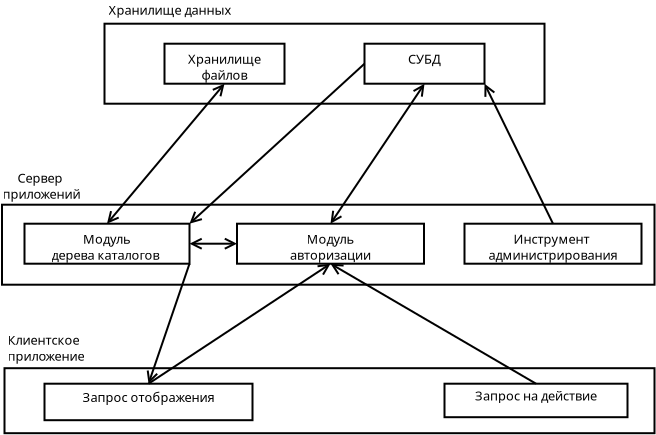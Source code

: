 <?xml version="1.0" encoding="UTF-8"?>
<dia:diagram xmlns:dia="http://www.lysator.liu.se/~alla/dia/">
  <dia:layer name="Фон" visible="true" active="true">
    <dia:object type="Standard - Box" version="0" id="O0">
      <dia:attribute name="obj_pos">
        <dia:point val="-76,20.225"/>
      </dia:attribute>
      <dia:attribute name="obj_bb">
        <dia:rectangle val="-76.05,20.175;-43.45,23.525"/>
      </dia:attribute>
      <dia:attribute name="elem_corner">
        <dia:point val="-76,20.225"/>
      </dia:attribute>
      <dia:attribute name="elem_width">
        <dia:real val="32.5"/>
      </dia:attribute>
      <dia:attribute name="elem_height">
        <dia:real val="3.25"/>
      </dia:attribute>
      <dia:attribute name="border_width">
        <dia:real val="0.1"/>
      </dia:attribute>
      <dia:attribute name="show_background">
        <dia:boolean val="true"/>
      </dia:attribute>
    </dia:object>
    <dia:object type="Standard - Box" version="0" id="O1">
      <dia:attribute name="obj_pos">
        <dia:point val="-76.125,12.05"/>
      </dia:attribute>
      <dia:attribute name="obj_bb">
        <dia:rectangle val="-76.175,12;-43.45,16.1"/>
      </dia:attribute>
      <dia:attribute name="elem_corner">
        <dia:point val="-76.125,12.05"/>
      </dia:attribute>
      <dia:attribute name="elem_width">
        <dia:real val="32.625"/>
      </dia:attribute>
      <dia:attribute name="elem_height">
        <dia:real val="4"/>
      </dia:attribute>
      <dia:attribute name="border_width">
        <dia:real val="0.1"/>
      </dia:attribute>
      <dia:attribute name="show_background">
        <dia:boolean val="true"/>
      </dia:attribute>
    </dia:object>
    <dia:object type="Standard - Box" version="0" id="O2">
      <dia:attribute name="obj_pos">
        <dia:point val="-71,3"/>
      </dia:attribute>
      <dia:attribute name="obj_bb">
        <dia:rectangle val="-71.05,2.95;-48.95,7.05"/>
      </dia:attribute>
      <dia:attribute name="elem_corner">
        <dia:point val="-71,3"/>
      </dia:attribute>
      <dia:attribute name="elem_width">
        <dia:real val="22"/>
      </dia:attribute>
      <dia:attribute name="elem_height">
        <dia:real val="4"/>
      </dia:attribute>
      <dia:attribute name="border_width">
        <dia:real val="0.1"/>
      </dia:attribute>
      <dia:attribute name="show_background">
        <dia:boolean val="true"/>
      </dia:attribute>
    </dia:object>
    <dia:object type="Standard - Text" version="1" id="O3">
      <dia:attribute name="obj_pos">
        <dia:point val="-70.8,2.55"/>
      </dia:attribute>
      <dia:attribute name="obj_bb">
        <dia:rectangle val="-70.8,1.955;-64.15,3.502"/>
      </dia:attribute>
      <dia:attribute name="text">
        <dia:composite type="text">
          <dia:attribute name="string">
            <dia:string>#Хранилище данных
#</dia:string>
          </dia:attribute>
          <dia:attribute name="font">
            <dia:font family="sans" style="0" name="Helvetica"/>
          </dia:attribute>
          <dia:attribute name="height">
            <dia:real val="0.8"/>
          </dia:attribute>
          <dia:attribute name="pos">
            <dia:point val="-70.8,2.55"/>
          </dia:attribute>
          <dia:attribute name="color">
            <dia:color val="#000000"/>
          </dia:attribute>
          <dia:attribute name="alignment">
            <dia:enum val="0"/>
          </dia:attribute>
        </dia:composite>
      </dia:attribute>
      <dia:attribute name="valign">
        <dia:enum val="3"/>
      </dia:attribute>
    </dia:object>
    <dia:object type="Standard - Text" version="1" id="O4">
      <dia:attribute name="obj_pos">
        <dia:point val="-59.812,14.05"/>
      </dia:attribute>
      <dia:attribute name="obj_bb">
        <dia:rectangle val="-59.812,13.455;-59.812,14.203"/>
      </dia:attribute>
      <dia:attribute name="text">
        <dia:composite type="text">
          <dia:attribute name="string">
            <dia:string>##</dia:string>
          </dia:attribute>
          <dia:attribute name="font">
            <dia:font family="sans" style="0" name="Helvetica"/>
          </dia:attribute>
          <dia:attribute name="height">
            <dia:real val="0.8"/>
          </dia:attribute>
          <dia:attribute name="pos">
            <dia:point val="-59.812,14.05"/>
          </dia:attribute>
          <dia:attribute name="color">
            <dia:color val="#000000"/>
          </dia:attribute>
          <dia:attribute name="alignment">
            <dia:enum val="0"/>
          </dia:attribute>
        </dia:composite>
      </dia:attribute>
      <dia:attribute name="valign">
        <dia:enum val="3"/>
      </dia:attribute>
      <dia:connections>
        <dia:connection handle="0" to="O1" connection="8"/>
      </dia:connections>
    </dia:object>
    <dia:object type="Standard - Text" version="1" id="O5">
      <dia:attribute name="obj_pos">
        <dia:point val="-74.15,10.95"/>
      </dia:attribute>
      <dia:attribute name="obj_bb">
        <dia:rectangle val="-76.281,10.355;-72.019,11.902"/>
      </dia:attribute>
      <dia:attribute name="text">
        <dia:composite type="text">
          <dia:attribute name="string">
            <dia:string>#Сервер 
приложений#</dia:string>
          </dia:attribute>
          <dia:attribute name="font">
            <dia:font family="sans" style="0" name="Helvetica"/>
          </dia:attribute>
          <dia:attribute name="height">
            <dia:real val="0.8"/>
          </dia:attribute>
          <dia:attribute name="pos">
            <dia:point val="-74.15,10.95"/>
          </dia:attribute>
          <dia:attribute name="color">
            <dia:color val="#000000"/>
          </dia:attribute>
          <dia:attribute name="alignment">
            <dia:enum val="1"/>
          </dia:attribute>
        </dia:composite>
      </dia:attribute>
      <dia:attribute name="valign">
        <dia:enum val="3"/>
      </dia:attribute>
    </dia:object>
    <dia:object type="Standard - Box" version="0" id="O6">
      <dia:attribute name="obj_pos">
        <dia:point val="-53,13"/>
      </dia:attribute>
      <dia:attribute name="obj_bb">
        <dia:rectangle val="-53.05,12.95;-44.1,15.05"/>
      </dia:attribute>
      <dia:attribute name="elem_corner">
        <dia:point val="-53,13"/>
      </dia:attribute>
      <dia:attribute name="elem_width">
        <dia:real val="8.85"/>
      </dia:attribute>
      <dia:attribute name="elem_height">
        <dia:real val="2"/>
      </dia:attribute>
      <dia:attribute name="border_width">
        <dia:real val="0.1"/>
      </dia:attribute>
      <dia:attribute name="show_background">
        <dia:boolean val="true"/>
      </dia:attribute>
    </dia:object>
    <dia:object type="Standard - Text" version="1" id="O7">
      <dia:attribute name="obj_pos">
        <dia:point val="-59.575,13.85"/>
      </dia:attribute>
      <dia:attribute name="obj_bb">
        <dia:rectangle val="-59.594,13.236;-59.575,14.04"/>
      </dia:attribute>
      <dia:attribute name="text">
        <dia:composite type="text">
          <dia:attribute name="string">
            <dia:string>##</dia:string>
          </dia:attribute>
          <dia:attribute name="font">
            <dia:font family="sans" style="0" name="Helvetica"/>
          </dia:attribute>
          <dia:attribute name="height">
            <dia:real val="0.8"/>
          </dia:attribute>
          <dia:attribute name="pos">
            <dia:point val="-59.575,13.85"/>
          </dia:attribute>
          <dia:attribute name="color">
            <dia:color val="#000000"/>
          </dia:attribute>
          <dia:attribute name="alignment">
            <dia:enum val="0"/>
          </dia:attribute>
        </dia:composite>
      </dia:attribute>
      <dia:attribute name="valign">
        <dia:enum val="3"/>
      </dia:attribute>
    </dia:object>
    <dia:object type="Standard - Text" version="1" id="O8">
      <dia:attribute name="obj_pos">
        <dia:point val="-64.175,13.7"/>
      </dia:attribute>
      <dia:attribute name="obj_bb">
        <dia:rectangle val="-64.175,13.105;-64.175,13.852"/>
      </dia:attribute>
      <dia:attribute name="text">
        <dia:composite type="text">
          <dia:attribute name="string">
            <dia:string>##</dia:string>
          </dia:attribute>
          <dia:attribute name="font">
            <dia:font family="sans" style="0" name="Helvetica"/>
          </dia:attribute>
          <dia:attribute name="height">
            <dia:real val="0.8"/>
          </dia:attribute>
          <dia:attribute name="pos">
            <dia:point val="-64.175,13.7"/>
          </dia:attribute>
          <dia:attribute name="color">
            <dia:color val="#000000"/>
          </dia:attribute>
          <dia:attribute name="alignment">
            <dia:enum val="0"/>
          </dia:attribute>
        </dia:composite>
      </dia:attribute>
      <dia:attribute name="valign">
        <dia:enum val="3"/>
      </dia:attribute>
    </dia:object>
    <dia:object type="Standard - Text" version="1" id="O9">
      <dia:attribute name="obj_pos">
        <dia:point val="-53.975,7"/>
      </dia:attribute>
      <dia:attribute name="obj_bb">
        <dia:rectangle val="-53.994,6.386;-53.975,7.19"/>
      </dia:attribute>
      <dia:attribute name="text">
        <dia:composite type="text">
          <dia:attribute name="string">
            <dia:string>##</dia:string>
          </dia:attribute>
          <dia:attribute name="font">
            <dia:font family="sans" style="0" name="Helvetica"/>
          </dia:attribute>
          <dia:attribute name="height">
            <dia:real val="0.8"/>
          </dia:attribute>
          <dia:attribute name="pos">
            <dia:point val="-53.975,7"/>
          </dia:attribute>
          <dia:attribute name="color">
            <dia:color val="#000000"/>
          </dia:attribute>
          <dia:attribute name="alignment">
            <dia:enum val="0"/>
          </dia:attribute>
        </dia:composite>
      </dia:attribute>
      <dia:attribute name="valign">
        <dia:enum val="3"/>
      </dia:attribute>
    </dia:object>
    <dia:object type="Standard - Text" version="1" id="O10">
      <dia:attribute name="obj_pos">
        <dia:point val="-48.575,14"/>
      </dia:attribute>
      <dia:attribute name="obj_bb">
        <dia:rectangle val="-52.025,13.405;-45.125,15.752"/>
      </dia:attribute>
      <dia:attribute name="text">
        <dia:composite type="text">
          <dia:attribute name="string">
            <dia:string>#Инструмент 
администрирования
#</dia:string>
          </dia:attribute>
          <dia:attribute name="font">
            <dia:font family="sans" style="0" name="Helvetica"/>
          </dia:attribute>
          <dia:attribute name="height">
            <dia:real val="0.8"/>
          </dia:attribute>
          <dia:attribute name="pos">
            <dia:point val="-48.575,14"/>
          </dia:attribute>
          <dia:attribute name="color">
            <dia:color val="#000000"/>
          </dia:attribute>
          <dia:attribute name="alignment">
            <dia:enum val="1"/>
          </dia:attribute>
        </dia:composite>
      </dia:attribute>
      <dia:attribute name="valign">
        <dia:enum val="3"/>
      </dia:attribute>
      <dia:connections>
        <dia:connection handle="0" to="O6" connection="8"/>
      </dia:connections>
    </dia:object>
    <dia:object type="Standard - Box" version="0" id="O11">
      <dia:attribute name="obj_pos">
        <dia:point val="-64.375,13"/>
      </dia:attribute>
      <dia:attribute name="obj_bb">
        <dia:rectangle val="-64.425,12.95;-54.975,15.05"/>
      </dia:attribute>
      <dia:attribute name="elem_corner">
        <dia:point val="-64.375,13"/>
      </dia:attribute>
      <dia:attribute name="elem_width">
        <dia:real val="9.35"/>
      </dia:attribute>
      <dia:attribute name="elem_height">
        <dia:real val="2"/>
      </dia:attribute>
      <dia:attribute name="border_width">
        <dia:real val="0.1"/>
      </dia:attribute>
      <dia:attribute name="show_background">
        <dia:boolean val="true"/>
      </dia:attribute>
    </dia:object>
    <dia:object type="Standard - Text" version="1" id="O12">
      <dia:attribute name="obj_pos">
        <dia:point val="-59.7,14"/>
      </dia:attribute>
      <dia:attribute name="obj_bb">
        <dia:rectangle val="-61.877,13.405;-57.523,15.752"/>
      </dia:attribute>
      <dia:attribute name="text">
        <dia:composite type="text">
          <dia:attribute name="string">
            <dia:string>#Модуль
авторизации
#</dia:string>
          </dia:attribute>
          <dia:attribute name="font">
            <dia:font family="sans" style="0" name="Helvetica"/>
          </dia:attribute>
          <dia:attribute name="height">
            <dia:real val="0.8"/>
          </dia:attribute>
          <dia:attribute name="pos">
            <dia:point val="-59.7,14"/>
          </dia:attribute>
          <dia:attribute name="color">
            <dia:color val="#000000"/>
          </dia:attribute>
          <dia:attribute name="alignment">
            <dia:enum val="1"/>
          </dia:attribute>
        </dia:composite>
      </dia:attribute>
      <dia:attribute name="valign">
        <dia:enum val="3"/>
      </dia:attribute>
      <dia:connections>
        <dia:connection handle="0" to="O11" connection="8"/>
      </dia:connections>
    </dia:object>
    <dia:object type="Standard - Box" version="0" id="O13">
      <dia:attribute name="obj_pos">
        <dia:point val="-75,13"/>
      </dia:attribute>
      <dia:attribute name="obj_bb">
        <dia:rectangle val="-75.05,12.95;-66.7,15.05"/>
      </dia:attribute>
      <dia:attribute name="elem_corner">
        <dia:point val="-75,13"/>
      </dia:attribute>
      <dia:attribute name="elem_width">
        <dia:real val="8.25"/>
      </dia:attribute>
      <dia:attribute name="elem_height">
        <dia:real val="2"/>
      </dia:attribute>
      <dia:attribute name="border_width">
        <dia:real val="0.1"/>
      </dia:attribute>
      <dia:attribute name="show_background">
        <dia:boolean val="true"/>
      </dia:attribute>
    </dia:object>
    <dia:object type="Standard - Text" version="1" id="O14">
      <dia:attribute name="obj_pos">
        <dia:point val="-70.875,14"/>
      </dia:attribute>
      <dia:attribute name="obj_bb">
        <dia:rectangle val="-74.01,13.405;-67.74,14.953"/>
      </dia:attribute>
      <dia:attribute name="text">
        <dia:composite type="text">
          <dia:attribute name="string">
            <dia:string>#Модуль
дерева каталогов #</dia:string>
          </dia:attribute>
          <dia:attribute name="font">
            <dia:font family="sans" style="0" name="Helvetica"/>
          </dia:attribute>
          <dia:attribute name="height">
            <dia:real val="0.8"/>
          </dia:attribute>
          <dia:attribute name="pos">
            <dia:point val="-70.875,14"/>
          </dia:attribute>
          <dia:attribute name="color">
            <dia:color val="#000000"/>
          </dia:attribute>
          <dia:attribute name="alignment">
            <dia:enum val="1"/>
          </dia:attribute>
        </dia:composite>
      </dia:attribute>
      <dia:attribute name="valign">
        <dia:enum val="3"/>
      </dia:attribute>
      <dia:connections>
        <dia:connection handle="0" to="O13" connection="8"/>
      </dia:connections>
    </dia:object>
    <dia:object type="Standard - Box" version="0" id="O15">
      <dia:attribute name="obj_pos">
        <dia:point val="-54,21"/>
      </dia:attribute>
      <dia:attribute name="obj_bb">
        <dia:rectangle val="-54.05,20.95;-44.8,22.725"/>
      </dia:attribute>
      <dia:attribute name="elem_corner">
        <dia:point val="-54,21"/>
      </dia:attribute>
      <dia:attribute name="elem_width">
        <dia:real val="9.15"/>
      </dia:attribute>
      <dia:attribute name="elem_height">
        <dia:real val="1.675"/>
      </dia:attribute>
      <dia:attribute name="border_width">
        <dia:real val="0.1"/>
      </dia:attribute>
      <dia:attribute name="show_background">
        <dia:boolean val="true"/>
      </dia:attribute>
    </dia:object>
    <dia:object type="Standard - Text" version="1" id="O16">
      <dia:attribute name="obj_pos">
        <dia:point val="-49.425,21.837"/>
      </dia:attribute>
      <dia:attribute name="obj_bb">
        <dia:rectangle val="-52.801,21.242;-46.049,21.99"/>
      </dia:attribute>
      <dia:attribute name="text">
        <dia:composite type="text">
          <dia:attribute name="string">
            <dia:string>#Запрос на действие#</dia:string>
          </dia:attribute>
          <dia:attribute name="font">
            <dia:font family="sans" style="0" name="Helvetica"/>
          </dia:attribute>
          <dia:attribute name="height">
            <dia:real val="0.8"/>
          </dia:attribute>
          <dia:attribute name="pos">
            <dia:point val="-49.425,21.837"/>
          </dia:attribute>
          <dia:attribute name="color">
            <dia:color val="#000000"/>
          </dia:attribute>
          <dia:attribute name="alignment">
            <dia:enum val="1"/>
          </dia:attribute>
        </dia:composite>
      </dia:attribute>
      <dia:attribute name="valign">
        <dia:enum val="3"/>
      </dia:attribute>
      <dia:connections>
        <dia:connection handle="0" to="O15" connection="8"/>
      </dia:connections>
    </dia:object>
    <dia:object type="Standard - Box" version="0" id="O17">
      <dia:attribute name="obj_pos">
        <dia:point val="-74,21"/>
      </dia:attribute>
      <dia:attribute name="obj_bb">
        <dia:rectangle val="-74.05,20.95;-63.55,22.875"/>
      </dia:attribute>
      <dia:attribute name="elem_corner">
        <dia:point val="-74,21"/>
      </dia:attribute>
      <dia:attribute name="elem_width">
        <dia:real val="10.4"/>
      </dia:attribute>
      <dia:attribute name="elem_height">
        <dia:real val="1.825"/>
      </dia:attribute>
      <dia:attribute name="border_width">
        <dia:real val="0.1"/>
      </dia:attribute>
      <dia:attribute name="show_background">
        <dia:boolean val="true"/>
      </dia:attribute>
    </dia:object>
    <dia:object type="Standard - Text" version="1" id="O18">
      <dia:attribute name="obj_pos">
        <dia:point val="-68.8,21.913"/>
      </dia:attribute>
      <dia:attribute name="obj_bb">
        <dia:rectangle val="-72.359,21.317;-65.241,22.865"/>
      </dia:attribute>
      <dia:attribute name="text">
        <dia:composite type="text">
          <dia:attribute name="string">
            <dia:string>#Запрос отображения
#</dia:string>
          </dia:attribute>
          <dia:attribute name="font">
            <dia:font family="sans" style="0" name="Helvetica"/>
          </dia:attribute>
          <dia:attribute name="height">
            <dia:real val="0.8"/>
          </dia:attribute>
          <dia:attribute name="pos">
            <dia:point val="-68.8,21.913"/>
          </dia:attribute>
          <dia:attribute name="color">
            <dia:color val="#000000"/>
          </dia:attribute>
          <dia:attribute name="alignment">
            <dia:enum val="1"/>
          </dia:attribute>
        </dia:composite>
      </dia:attribute>
      <dia:attribute name="valign">
        <dia:enum val="3"/>
      </dia:attribute>
      <dia:connections>
        <dia:connection handle="0" to="O17" connection="8"/>
      </dia:connections>
    </dia:object>
    <dia:object type="Standard - Text" version="1" id="O19">
      <dia:attribute name="obj_pos">
        <dia:point val="-75.85,19.05"/>
      </dia:attribute>
      <dia:attribute name="obj_bb">
        <dia:rectangle val="-75.85,18.455;-71.608,20.003"/>
      </dia:attribute>
      <dia:attribute name="text">
        <dia:composite type="text">
          <dia:attribute name="string">
            <dia:string>#Клиентское 
приложение#</dia:string>
          </dia:attribute>
          <dia:attribute name="font">
            <dia:font family="sans" style="0" name="Helvetica"/>
          </dia:attribute>
          <dia:attribute name="height">
            <dia:real val="0.8"/>
          </dia:attribute>
          <dia:attribute name="pos">
            <dia:point val="-75.85,19.05"/>
          </dia:attribute>
          <dia:attribute name="color">
            <dia:color val="#000000"/>
          </dia:attribute>
          <dia:attribute name="alignment">
            <dia:enum val="0"/>
          </dia:attribute>
        </dia:composite>
      </dia:attribute>
      <dia:attribute name="valign">
        <dia:enum val="3"/>
      </dia:attribute>
    </dia:object>
    <dia:object type="Standard - Line" version="0" id="O20">
      <dia:attribute name="obj_pos">
        <dia:point val="-59.75,21.85"/>
      </dia:attribute>
      <dia:attribute name="obj_bb">
        <dia:rectangle val="-59.75,21.85;-59.75,21.85"/>
      </dia:attribute>
      <dia:attribute name="conn_endpoints">
        <dia:point val="-59.75,21.85"/>
        <dia:point val="-59.75,21.85"/>
      </dia:attribute>
      <dia:attribute name="numcp">
        <dia:int val="1"/>
      </dia:attribute>
      <dia:attribute name="line_width">
        <dia:real val="0.1"/>
      </dia:attribute>
      <dia:connections>
        <dia:connection handle="0" to="O0" connection="8"/>
        <dia:connection handle="1" to="O0" connection="8"/>
      </dia:connections>
    </dia:object>
    <dia:object type="Standard - Line" version="0" id="O21">
      <dia:attribute name="obj_pos">
        <dia:point val="-49.425,21"/>
      </dia:attribute>
      <dia:attribute name="obj_bb">
        <dia:rectangle val="-59.797,14.931;-49.357,21.068"/>
      </dia:attribute>
      <dia:attribute name="conn_endpoints">
        <dia:point val="-49.425,21"/>
        <dia:point val="-59.7,15"/>
      </dia:attribute>
      <dia:attribute name="numcp">
        <dia:int val="1"/>
      </dia:attribute>
      <dia:attribute name="line_width">
        <dia:real val="0.1"/>
      </dia:attribute>
      <dia:attribute name="end_arrow">
        <dia:enum val="1"/>
      </dia:attribute>
      <dia:attribute name="end_arrow_length">
        <dia:real val="0.5"/>
      </dia:attribute>
      <dia:attribute name="end_arrow_width">
        <dia:real val="0.5"/>
      </dia:attribute>
      <dia:connections>
        <dia:connection handle="0" to="O15" connection="1"/>
        <dia:connection handle="1" to="O11" connection="6"/>
      </dia:connections>
    </dia:object>
    <dia:object type="Standard - Line" version="0" id="O22">
      <dia:attribute name="obj_pos">
        <dia:point val="-59.7,13"/>
      </dia:attribute>
      <dia:attribute name="obj_bb">
        <dia:rectangle val="-59.769,5.931;-54.931,13.069"/>
      </dia:attribute>
      <dia:attribute name="conn_endpoints">
        <dia:point val="-59.7,13"/>
        <dia:point val="-55,6"/>
      </dia:attribute>
      <dia:attribute name="numcp">
        <dia:int val="1"/>
      </dia:attribute>
      <dia:attribute name="line_width">
        <dia:real val="0.1"/>
      </dia:attribute>
      <dia:attribute name="start_arrow">
        <dia:enum val="1"/>
      </dia:attribute>
      <dia:attribute name="start_arrow_length">
        <dia:real val="0.5"/>
      </dia:attribute>
      <dia:attribute name="start_arrow_width">
        <dia:real val="0.5"/>
      </dia:attribute>
      <dia:attribute name="end_arrow">
        <dia:enum val="1"/>
      </dia:attribute>
      <dia:attribute name="end_arrow_length">
        <dia:real val="0.5"/>
      </dia:attribute>
      <dia:attribute name="end_arrow_width">
        <dia:real val="0.5"/>
      </dia:attribute>
      <dia:connections>
        <dia:connection handle="0" to="O11" connection="1"/>
        <dia:connection handle="1" to="O28" connection="6"/>
      </dia:connections>
    </dia:object>
    <dia:object type="Standard - Line" version="0" id="O23">
      <dia:attribute name="obj_pos">
        <dia:point val="-68.8,21"/>
      </dia:attribute>
      <dia:attribute name="obj_bb">
        <dia:rectangle val="-68.869,14.931;-59.607,21.069"/>
      </dia:attribute>
      <dia:attribute name="conn_endpoints">
        <dia:point val="-68.8,21"/>
        <dia:point val="-59.7,15"/>
      </dia:attribute>
      <dia:attribute name="numcp">
        <dia:int val="1"/>
      </dia:attribute>
      <dia:attribute name="line_width">
        <dia:real val="0.1"/>
      </dia:attribute>
      <dia:attribute name="end_arrow">
        <dia:enum val="1"/>
      </dia:attribute>
      <dia:attribute name="end_arrow_length">
        <dia:real val="0.5"/>
      </dia:attribute>
      <dia:attribute name="end_arrow_width">
        <dia:real val="0.5"/>
      </dia:attribute>
      <dia:connections>
        <dia:connection handle="0" to="O17" connection="1"/>
        <dia:connection handle="1" to="O11" connection="6"/>
      </dia:connections>
    </dia:object>
    <dia:object type="Standard - Line" version="0" id="O24">
      <dia:attribute name="obj_pos">
        <dia:point val="-64.375,14"/>
      </dia:attribute>
      <dia:attribute name="obj_bb">
        <dia:rectangle val="-66.8,13.669;-64.325,14.331"/>
      </dia:attribute>
      <dia:attribute name="conn_endpoints">
        <dia:point val="-64.375,14"/>
        <dia:point val="-66.75,14"/>
      </dia:attribute>
      <dia:attribute name="numcp">
        <dia:int val="1"/>
      </dia:attribute>
      <dia:attribute name="line_width">
        <dia:real val="0.1"/>
      </dia:attribute>
      <dia:attribute name="start_arrow">
        <dia:enum val="1"/>
      </dia:attribute>
      <dia:attribute name="start_arrow_length">
        <dia:real val="0.5"/>
      </dia:attribute>
      <dia:attribute name="start_arrow_width">
        <dia:real val="0.5"/>
      </dia:attribute>
      <dia:attribute name="end_arrow">
        <dia:enum val="1"/>
      </dia:attribute>
      <dia:attribute name="end_arrow_length">
        <dia:real val="0.5"/>
      </dia:attribute>
      <dia:attribute name="end_arrow_width">
        <dia:real val="0.5"/>
      </dia:attribute>
      <dia:connections>
        <dia:connection handle="0" to="O11" connection="3"/>
        <dia:connection handle="1" to="O13" connection="4"/>
      </dia:connections>
    </dia:object>
    <dia:object type="Standard - Line" version="0" id="O25">
      <dia:attribute name="obj_pos">
        <dia:point val="-66.75,15"/>
      </dia:attribute>
      <dia:attribute name="obj_bb">
        <dia:rectangle val="-68.938,14.937;-66.686,21.106"/>
      </dia:attribute>
      <dia:attribute name="conn_endpoints">
        <dia:point val="-66.75,15"/>
        <dia:point val="-68.8,21"/>
      </dia:attribute>
      <dia:attribute name="numcp">
        <dia:int val="1"/>
      </dia:attribute>
      <dia:attribute name="line_width">
        <dia:real val="0.1"/>
      </dia:attribute>
      <dia:attribute name="end_arrow">
        <dia:enum val="1"/>
      </dia:attribute>
      <dia:attribute name="end_arrow_length">
        <dia:real val="0.5"/>
      </dia:attribute>
      <dia:attribute name="end_arrow_width">
        <dia:real val="0.5"/>
      </dia:attribute>
      <dia:connections>
        <dia:connection handle="0" to="O13" connection="7"/>
        <dia:connection handle="1" to="O17" connection="1"/>
      </dia:connections>
    </dia:object>
    <dia:object type="Standard - Box" version="0" id="O26">
      <dia:attribute name="obj_pos">
        <dia:point val="-68,4"/>
      </dia:attribute>
      <dia:attribute name="obj_bb">
        <dia:rectangle val="-68.05,3.95;-61.95,6.05"/>
      </dia:attribute>
      <dia:attribute name="elem_corner">
        <dia:point val="-68,4"/>
      </dia:attribute>
      <dia:attribute name="elem_width">
        <dia:real val="6"/>
      </dia:attribute>
      <dia:attribute name="elem_height">
        <dia:real val="2"/>
      </dia:attribute>
      <dia:attribute name="border_width">
        <dia:real val="0.1"/>
      </dia:attribute>
      <dia:attribute name="show_background">
        <dia:boolean val="true"/>
      </dia:attribute>
    </dia:object>
    <dia:object type="Standard - Text" version="1" id="O27">
      <dia:attribute name="obj_pos">
        <dia:point val="-65,5"/>
      </dia:attribute>
      <dia:attribute name="obj_bb">
        <dia:rectangle val="-66.946,4.405;-63.054,6.753"/>
      </dia:attribute>
      <dia:attribute name="text">
        <dia:composite type="text">
          <dia:attribute name="string">
            <dia:string>#Хранилище
файлов
#</dia:string>
          </dia:attribute>
          <dia:attribute name="font">
            <dia:font family="sans" style="0" name="Helvetica"/>
          </dia:attribute>
          <dia:attribute name="height">
            <dia:real val="0.8"/>
          </dia:attribute>
          <dia:attribute name="pos">
            <dia:point val="-65,5"/>
          </dia:attribute>
          <dia:attribute name="color">
            <dia:color val="#000000"/>
          </dia:attribute>
          <dia:attribute name="alignment">
            <dia:enum val="1"/>
          </dia:attribute>
        </dia:composite>
      </dia:attribute>
      <dia:attribute name="valign">
        <dia:enum val="3"/>
      </dia:attribute>
      <dia:connections>
        <dia:connection handle="0" to="O26" connection="8"/>
      </dia:connections>
    </dia:object>
    <dia:object type="Standard - Box" version="0" id="O28">
      <dia:attribute name="obj_pos">
        <dia:point val="-58,4"/>
      </dia:attribute>
      <dia:attribute name="obj_bb">
        <dia:rectangle val="-58.05,3.95;-51.95,6.05"/>
      </dia:attribute>
      <dia:attribute name="elem_corner">
        <dia:point val="-58,4"/>
      </dia:attribute>
      <dia:attribute name="elem_width">
        <dia:real val="6"/>
      </dia:attribute>
      <dia:attribute name="elem_height">
        <dia:real val="2"/>
      </dia:attribute>
      <dia:attribute name="border_width">
        <dia:real val="0.1"/>
      </dia:attribute>
      <dia:attribute name="show_background">
        <dia:boolean val="true"/>
      </dia:attribute>
    </dia:object>
    <dia:object type="Standard - Text" version="1" id="O29">
      <dia:attribute name="obj_pos">
        <dia:point val="-55,5"/>
      </dia:attribute>
      <dia:attribute name="obj_bb">
        <dia:rectangle val="-55.889,4.405;-54.111,5.152"/>
      </dia:attribute>
      <dia:attribute name="text">
        <dia:composite type="text">
          <dia:attribute name="string">
            <dia:string>#СУБД#</dia:string>
          </dia:attribute>
          <dia:attribute name="font">
            <dia:font family="sans" style="0" name="Helvetica"/>
          </dia:attribute>
          <dia:attribute name="height">
            <dia:real val="0.8"/>
          </dia:attribute>
          <dia:attribute name="pos">
            <dia:point val="-55,5"/>
          </dia:attribute>
          <dia:attribute name="color">
            <dia:color val="#000000"/>
          </dia:attribute>
          <dia:attribute name="alignment">
            <dia:enum val="1"/>
          </dia:attribute>
        </dia:composite>
      </dia:attribute>
      <dia:attribute name="valign">
        <dia:enum val="3"/>
      </dia:attribute>
      <dia:connections>
        <dia:connection handle="0" to="O28" connection="8"/>
      </dia:connections>
    </dia:object>
    <dia:object type="Standard - Line" version="0" id="O30">
      <dia:attribute name="obj_pos">
        <dia:point val="-48.575,13"/>
      </dia:attribute>
      <dia:attribute name="obj_bb">
        <dia:rectangle val="-52.072,5.9;-48.508,13.067"/>
      </dia:attribute>
      <dia:attribute name="conn_endpoints">
        <dia:point val="-48.575,13"/>
        <dia:point val="-52,6"/>
      </dia:attribute>
      <dia:attribute name="numcp">
        <dia:int val="1"/>
      </dia:attribute>
      <dia:attribute name="line_width">
        <dia:real val="0.1"/>
      </dia:attribute>
      <dia:attribute name="end_arrow">
        <dia:enum val="1"/>
      </dia:attribute>
      <dia:attribute name="end_arrow_length">
        <dia:real val="0.5"/>
      </dia:attribute>
      <dia:attribute name="end_arrow_width">
        <dia:real val="0.5"/>
      </dia:attribute>
      <dia:connections>
        <dia:connection handle="0" to="O6" connection="1"/>
        <dia:connection handle="1" to="O28" connection="7"/>
      </dia:connections>
    </dia:object>
    <dia:object type="Standard - Line" version="0" id="O31">
      <dia:attribute name="obj_pos">
        <dia:point val="-70.875,13"/>
      </dia:attribute>
      <dia:attribute name="obj_bb">
        <dia:rectangle val="-70.945,5.93;-64.93,13.07"/>
      </dia:attribute>
      <dia:attribute name="conn_endpoints">
        <dia:point val="-70.875,13"/>
        <dia:point val="-65,6"/>
      </dia:attribute>
      <dia:attribute name="numcp">
        <dia:int val="1"/>
      </dia:attribute>
      <dia:attribute name="line_width">
        <dia:real val="0.1"/>
      </dia:attribute>
      <dia:attribute name="start_arrow">
        <dia:enum val="1"/>
      </dia:attribute>
      <dia:attribute name="start_arrow_length">
        <dia:real val="0.5"/>
      </dia:attribute>
      <dia:attribute name="start_arrow_width">
        <dia:real val="0.5"/>
      </dia:attribute>
      <dia:attribute name="end_arrow">
        <dia:enum val="1"/>
      </dia:attribute>
      <dia:attribute name="end_arrow_length">
        <dia:real val="0.5"/>
      </dia:attribute>
      <dia:attribute name="end_arrow_width">
        <dia:real val="0.5"/>
      </dia:attribute>
      <dia:connections>
        <dia:connection handle="0" to="O13" connection="1"/>
        <dia:connection handle="1" to="O26" connection="6"/>
      </dia:connections>
    </dia:object>
    <dia:object type="Standard - Line" version="0" id="O32">
      <dia:attribute name="obj_pos">
        <dia:point val="-66.75,13"/>
      </dia:attribute>
      <dia:attribute name="obj_bb">
        <dia:rectangle val="-66.821,4.929;-57.929,13.071"/>
      </dia:attribute>
      <dia:attribute name="conn_endpoints">
        <dia:point val="-66.75,13"/>
        <dia:point val="-58,5"/>
      </dia:attribute>
      <dia:attribute name="numcp">
        <dia:int val="1"/>
      </dia:attribute>
      <dia:attribute name="line_width">
        <dia:real val="0.1"/>
      </dia:attribute>
      <dia:attribute name="start_arrow">
        <dia:enum val="1"/>
      </dia:attribute>
      <dia:attribute name="start_arrow_length">
        <dia:real val="0.5"/>
      </dia:attribute>
      <dia:attribute name="start_arrow_width">
        <dia:real val="0.5"/>
      </dia:attribute>
      <dia:connections>
        <dia:connection handle="0" to="O13" connection="2"/>
        <dia:connection handle="1" to="O28" connection="3"/>
      </dia:connections>
    </dia:object>
  </dia:layer>
</dia:diagram>
